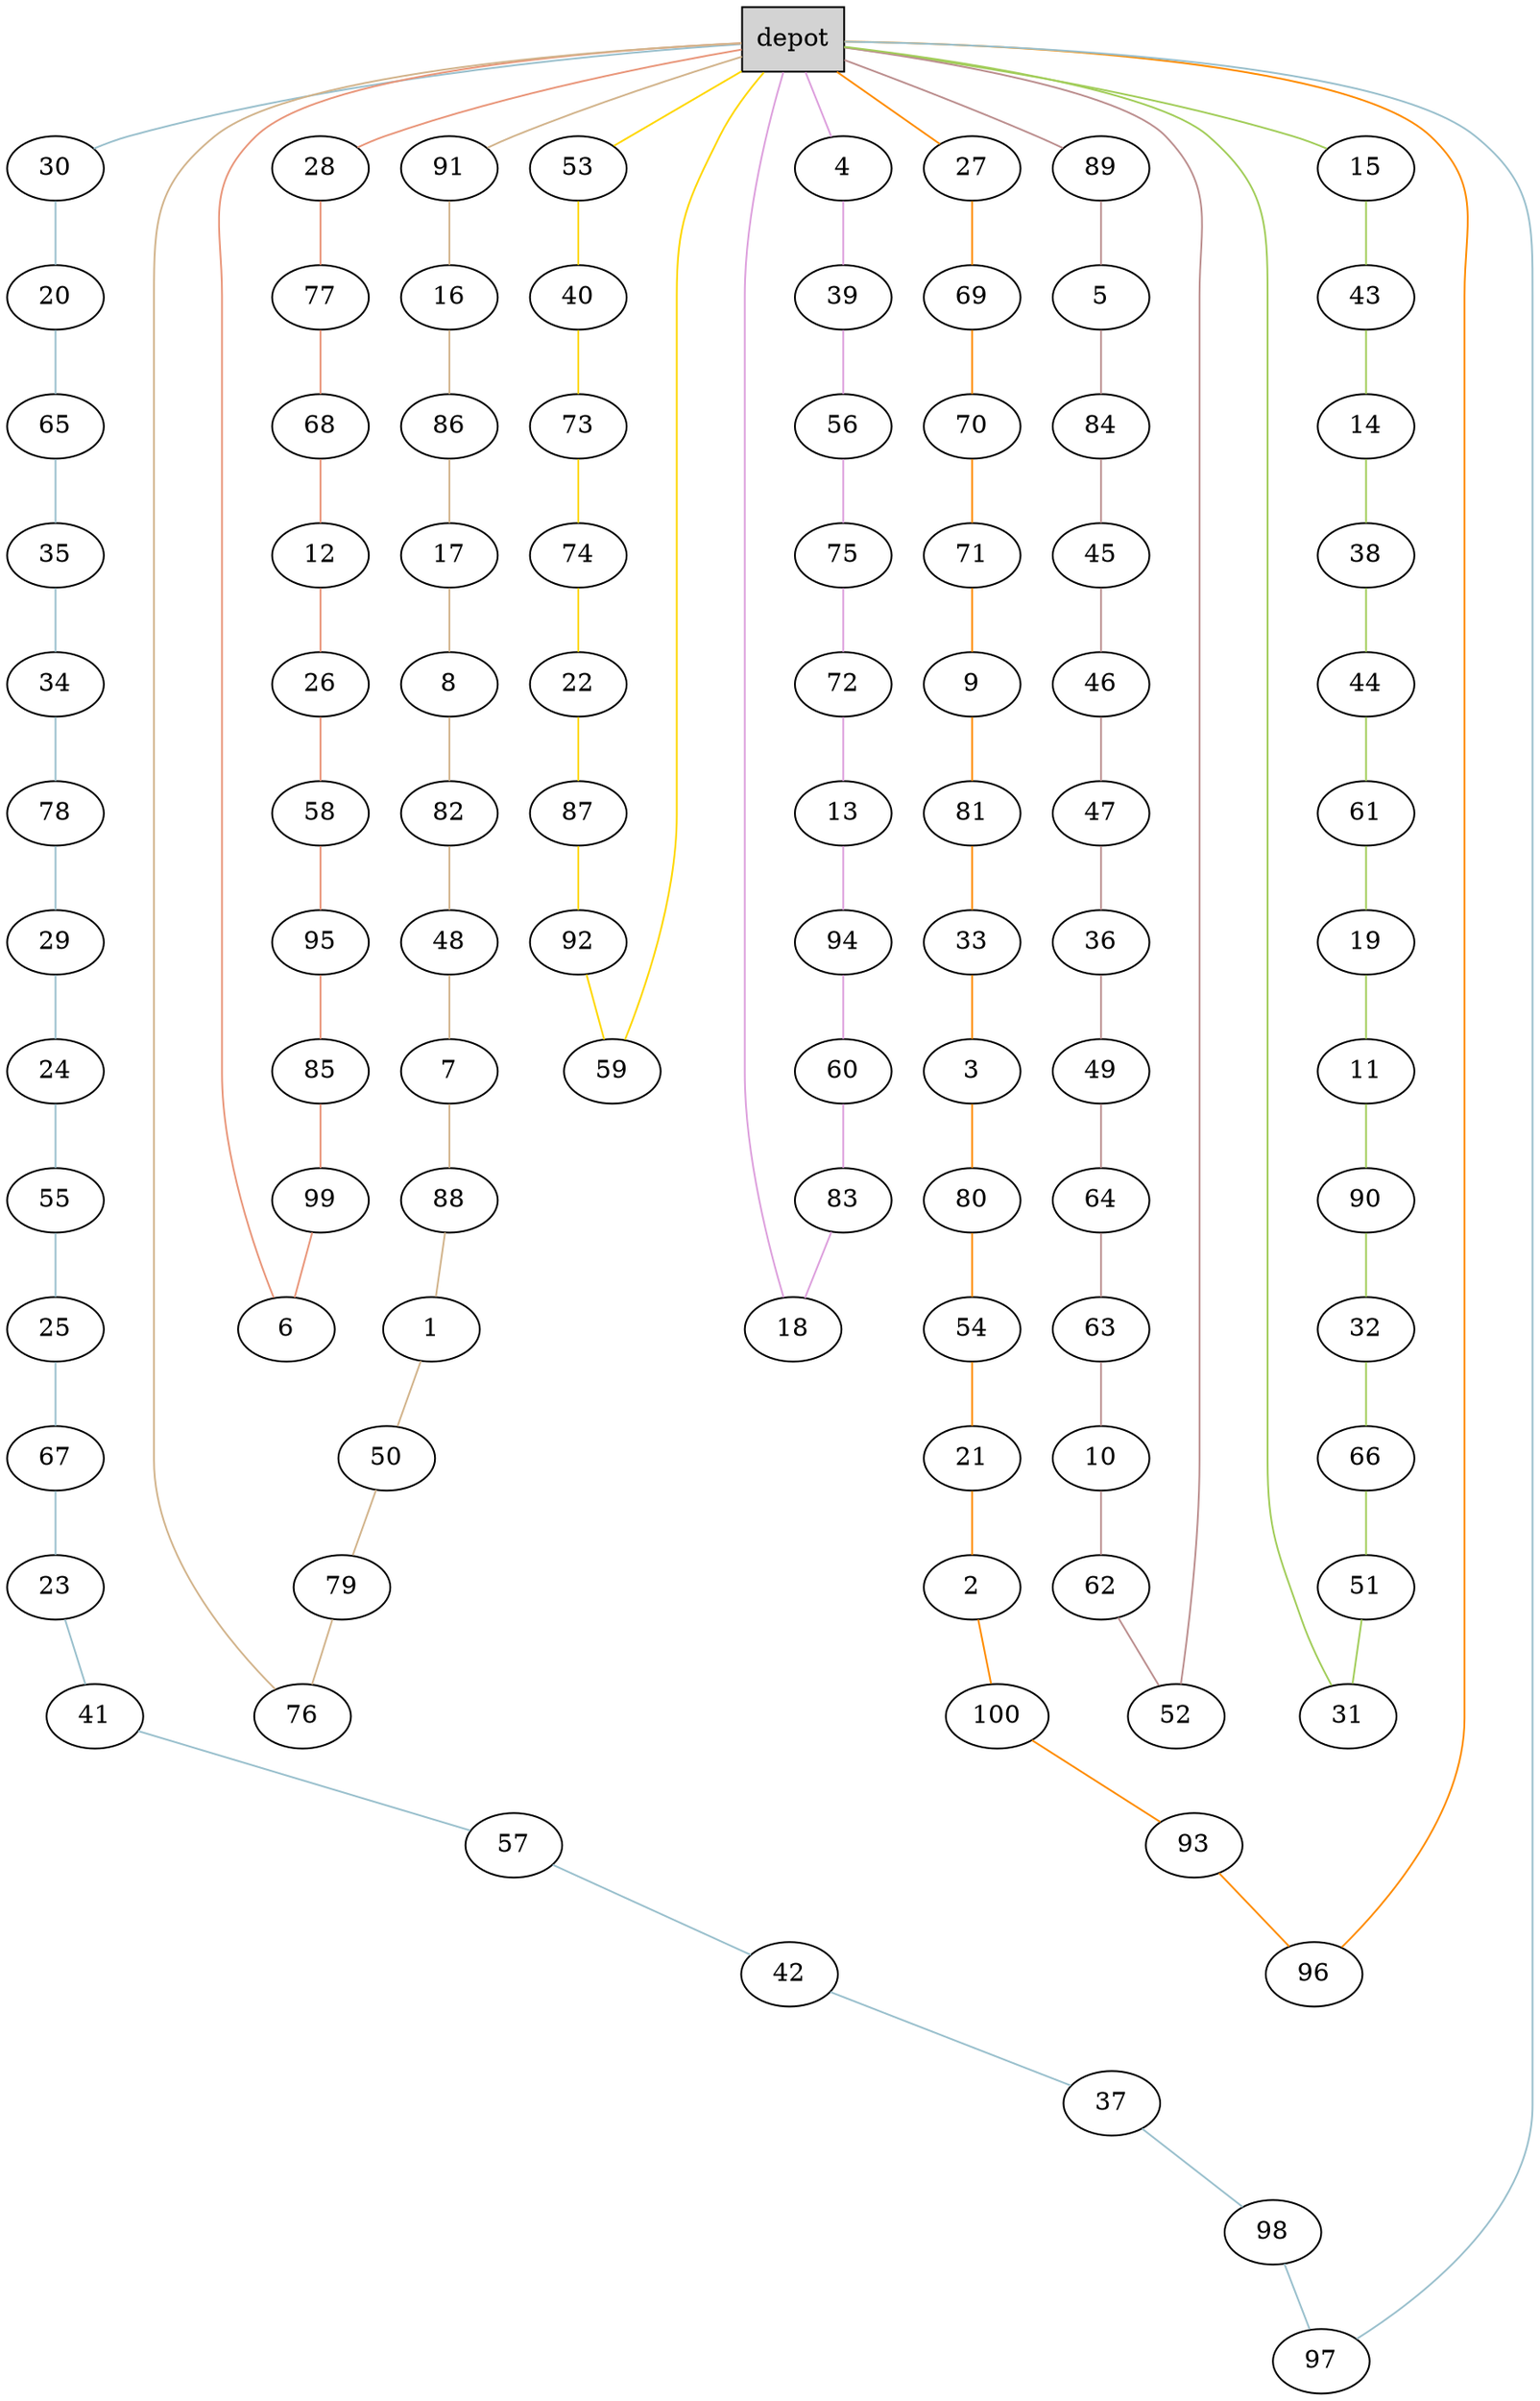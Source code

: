 graph G {
  0[shape = box, label = "depot", style = filled ];
  28[shape = ellipse];
  "0"--"28"[color = darksalmon];
  77[shape = ellipse];
  "28"--"77"[color = darksalmon];
  68[shape = ellipse];
  "77"--"68"[color = darksalmon];
  12[shape = ellipse];
  "68"--"12"[color = darksalmon];
  26[shape = ellipse];
  "12"--"26"[color = darksalmon];
  58[shape = ellipse];
  "26"--"58"[color = darksalmon];
  95[shape = ellipse];
  "58"--"95"[color = darksalmon];
  85[shape = ellipse];
  "95"--"85"[color = darksalmon];
  99[shape = ellipse];
  "85"--"99"[color = darksalmon];
  6[shape = ellipse];
  "99"--"6"[color = darksalmon];
  "6"--"0"[color = darksalmon];
  53[shape = ellipse];
  "0"--"53"[color = gold];
  40[shape = ellipse];
  "53"--"40"[color = gold];
  73[shape = ellipse];
  "40"--"73"[color = gold];
  74[shape = ellipse];
  "73"--"74"[color = gold];
  22[shape = ellipse];
  "74"--"22"[color = gold];
  87[shape = ellipse];
  "22"--"87"[color = gold];
  92[shape = ellipse];
  "87"--"92"[color = gold];
  59[shape = ellipse];
  "92"--"59"[color = gold];
  "59"--"0"[color = gold];
  4[shape = ellipse];
  "0"--"4"[color = plum];
  39[shape = ellipse];
  "4"--"39"[color = plum];
  56[shape = ellipse];
  "39"--"56"[color = plum];
  75[shape = ellipse];
  "56"--"75"[color = plum];
  72[shape = ellipse];
  "75"--"72"[color = plum];
  13[shape = ellipse];
  "72"--"13"[color = plum];
  94[shape = ellipse];
  "13"--"94"[color = plum];
  60[shape = ellipse];
  "94"--"60"[color = plum];
  83[shape = ellipse];
  "60"--"83"[color = plum];
  18[shape = ellipse];
  "83"--"18"[color = plum];
  "18"--"0"[color = plum];
  91[shape = ellipse];
  "0"--"91"[color = tan];
  16[shape = ellipse];
  "91"--"16"[color = tan];
  86[shape = ellipse];
  "16"--"86"[color = tan];
  17[shape = ellipse];
  "86"--"17"[color = tan];
  8[shape = ellipse];
  "17"--"8"[color = tan];
  82[shape = ellipse];
  "8"--"82"[color = tan];
  48[shape = ellipse];
  "82"--"48"[color = tan];
  7[shape = ellipse];
  "48"--"7"[color = tan];
  88[shape = ellipse];
  "7"--"88"[color = tan];
  1[shape = ellipse];
  "88"--"1"[color = tan];
  50[shape = ellipse];
  "1"--"50"[color = tan];
  79[shape = ellipse];
  "50"--"79"[color = tan];
  76[shape = ellipse];
  "79"--"76"[color = tan];
  "76"--"0"[color = tan];
  27[shape = ellipse];
  "0"--"27"[color = darkorange];
  69[shape = ellipse];
  "27"--"69"[color = darkorange];
  70[shape = ellipse];
  "69"--"70"[color = darkorange];
  71[shape = ellipse];
  "70"--"71"[color = darkorange];
  9[shape = ellipse];
  "71"--"9"[color = darkorange];
  81[shape = ellipse];
  "9"--"81"[color = darkorange];
  33[shape = ellipse];
  "81"--"33"[color = darkorange];
  3[shape = ellipse];
  "33"--"3"[color = darkorange];
  80[shape = ellipse];
  "3"--"80"[color = darkorange];
  54[shape = ellipse];
  "80"--"54"[color = darkorange];
  21[shape = ellipse];
  "54"--"21"[color = darkorange];
  2[shape = ellipse];
  "21"--"2"[color = darkorange];
  100[shape = ellipse];
  "2"--"100"[color = darkorange];
  93[shape = ellipse];
  "100"--"93"[color = darkorange];
  96[shape = ellipse];
  "93"--"96"[color = darkorange];
  "96"--"0"[color = darkorange];
  89[shape = ellipse];
  "0"--"89"[color = rosybrown];
  5[shape = ellipse];
  "89"--"5"[color = rosybrown];
  84[shape = ellipse];
  "5"--"84"[color = rosybrown];
  45[shape = ellipse];
  "84"--"45"[color = rosybrown];
  46[shape = ellipse];
  "45"--"46"[color = rosybrown];
  47[shape = ellipse];
  "46"--"47"[color = rosybrown];
  36[shape = ellipse];
  "47"--"36"[color = rosybrown];
  49[shape = ellipse];
  "36"--"49"[color = rosybrown];
  64[shape = ellipse];
  "49"--"64"[color = rosybrown];
  63[shape = ellipse];
  "64"--"63"[color = rosybrown];
  10[shape = ellipse];
  "63"--"10"[color = rosybrown];
  62[shape = ellipse];
  "10"--"62"[color = rosybrown];
  52[shape = ellipse];
  "62"--"52"[color = rosybrown];
  "52"--"0"[color = rosybrown];
  15[shape = ellipse];
  "0"--"15"[color = darkolivegreen3];
  43[shape = ellipse];
  "15"--"43"[color = darkolivegreen3];
  14[shape = ellipse];
  "43"--"14"[color = darkolivegreen3];
  38[shape = ellipse];
  "14"--"38"[color = darkolivegreen3];
  44[shape = ellipse];
  "38"--"44"[color = darkolivegreen3];
  61[shape = ellipse];
  "44"--"61"[color = darkolivegreen3];
  19[shape = ellipse];
  "61"--"19"[color = darkolivegreen3];
  11[shape = ellipse];
  "19"--"11"[color = darkolivegreen3];
  90[shape = ellipse];
  "11"--"90"[color = darkolivegreen3];
  32[shape = ellipse];
  "90"--"32"[color = darkolivegreen3];
  66[shape = ellipse];
  "32"--"66"[color = darkolivegreen3];
  51[shape = ellipse];
  "66"--"51"[color = darkolivegreen3];
  31[shape = ellipse];
  "51"--"31"[color = darkolivegreen3];
  "31"--"0"[color = darkolivegreen3];
  30[shape = ellipse];
  "0"--"30"[color = lightblue3];
  20[shape = ellipse];
  "30"--"20"[color = lightblue3];
  65[shape = ellipse];
  "20"--"65"[color = lightblue3];
  35[shape = ellipse];
  "65"--"35"[color = lightblue3];
  34[shape = ellipse];
  "35"--"34"[color = lightblue3];
  78[shape = ellipse];
  "34"--"78"[color = lightblue3];
  29[shape = ellipse];
  "78"--"29"[color = lightblue3];
  24[shape = ellipse];
  "29"--"24"[color = lightblue3];
  55[shape = ellipse];
  "24"--"55"[color = lightblue3];
  25[shape = ellipse];
  "55"--"25"[color = lightblue3];
  67[shape = ellipse];
  "25"--"67"[color = lightblue3];
  23[shape = ellipse];
  "67"--"23"[color = lightblue3];
  41[shape = ellipse];
  "23"--"41"[color = lightblue3];
  57[shape = ellipse];
  "41"--"57"[color = lightblue3];
  42[shape = ellipse];
  "57"--"42"[color = lightblue3];
  37[shape = ellipse];
  "42"--"37"[color = lightblue3];
  98[shape = ellipse];
  "37"--"98"[color = lightblue3];
  97[shape = ellipse];
  "98"--"97"[color = lightblue3];
  "97"--"0"[color = lightblue3];
}
